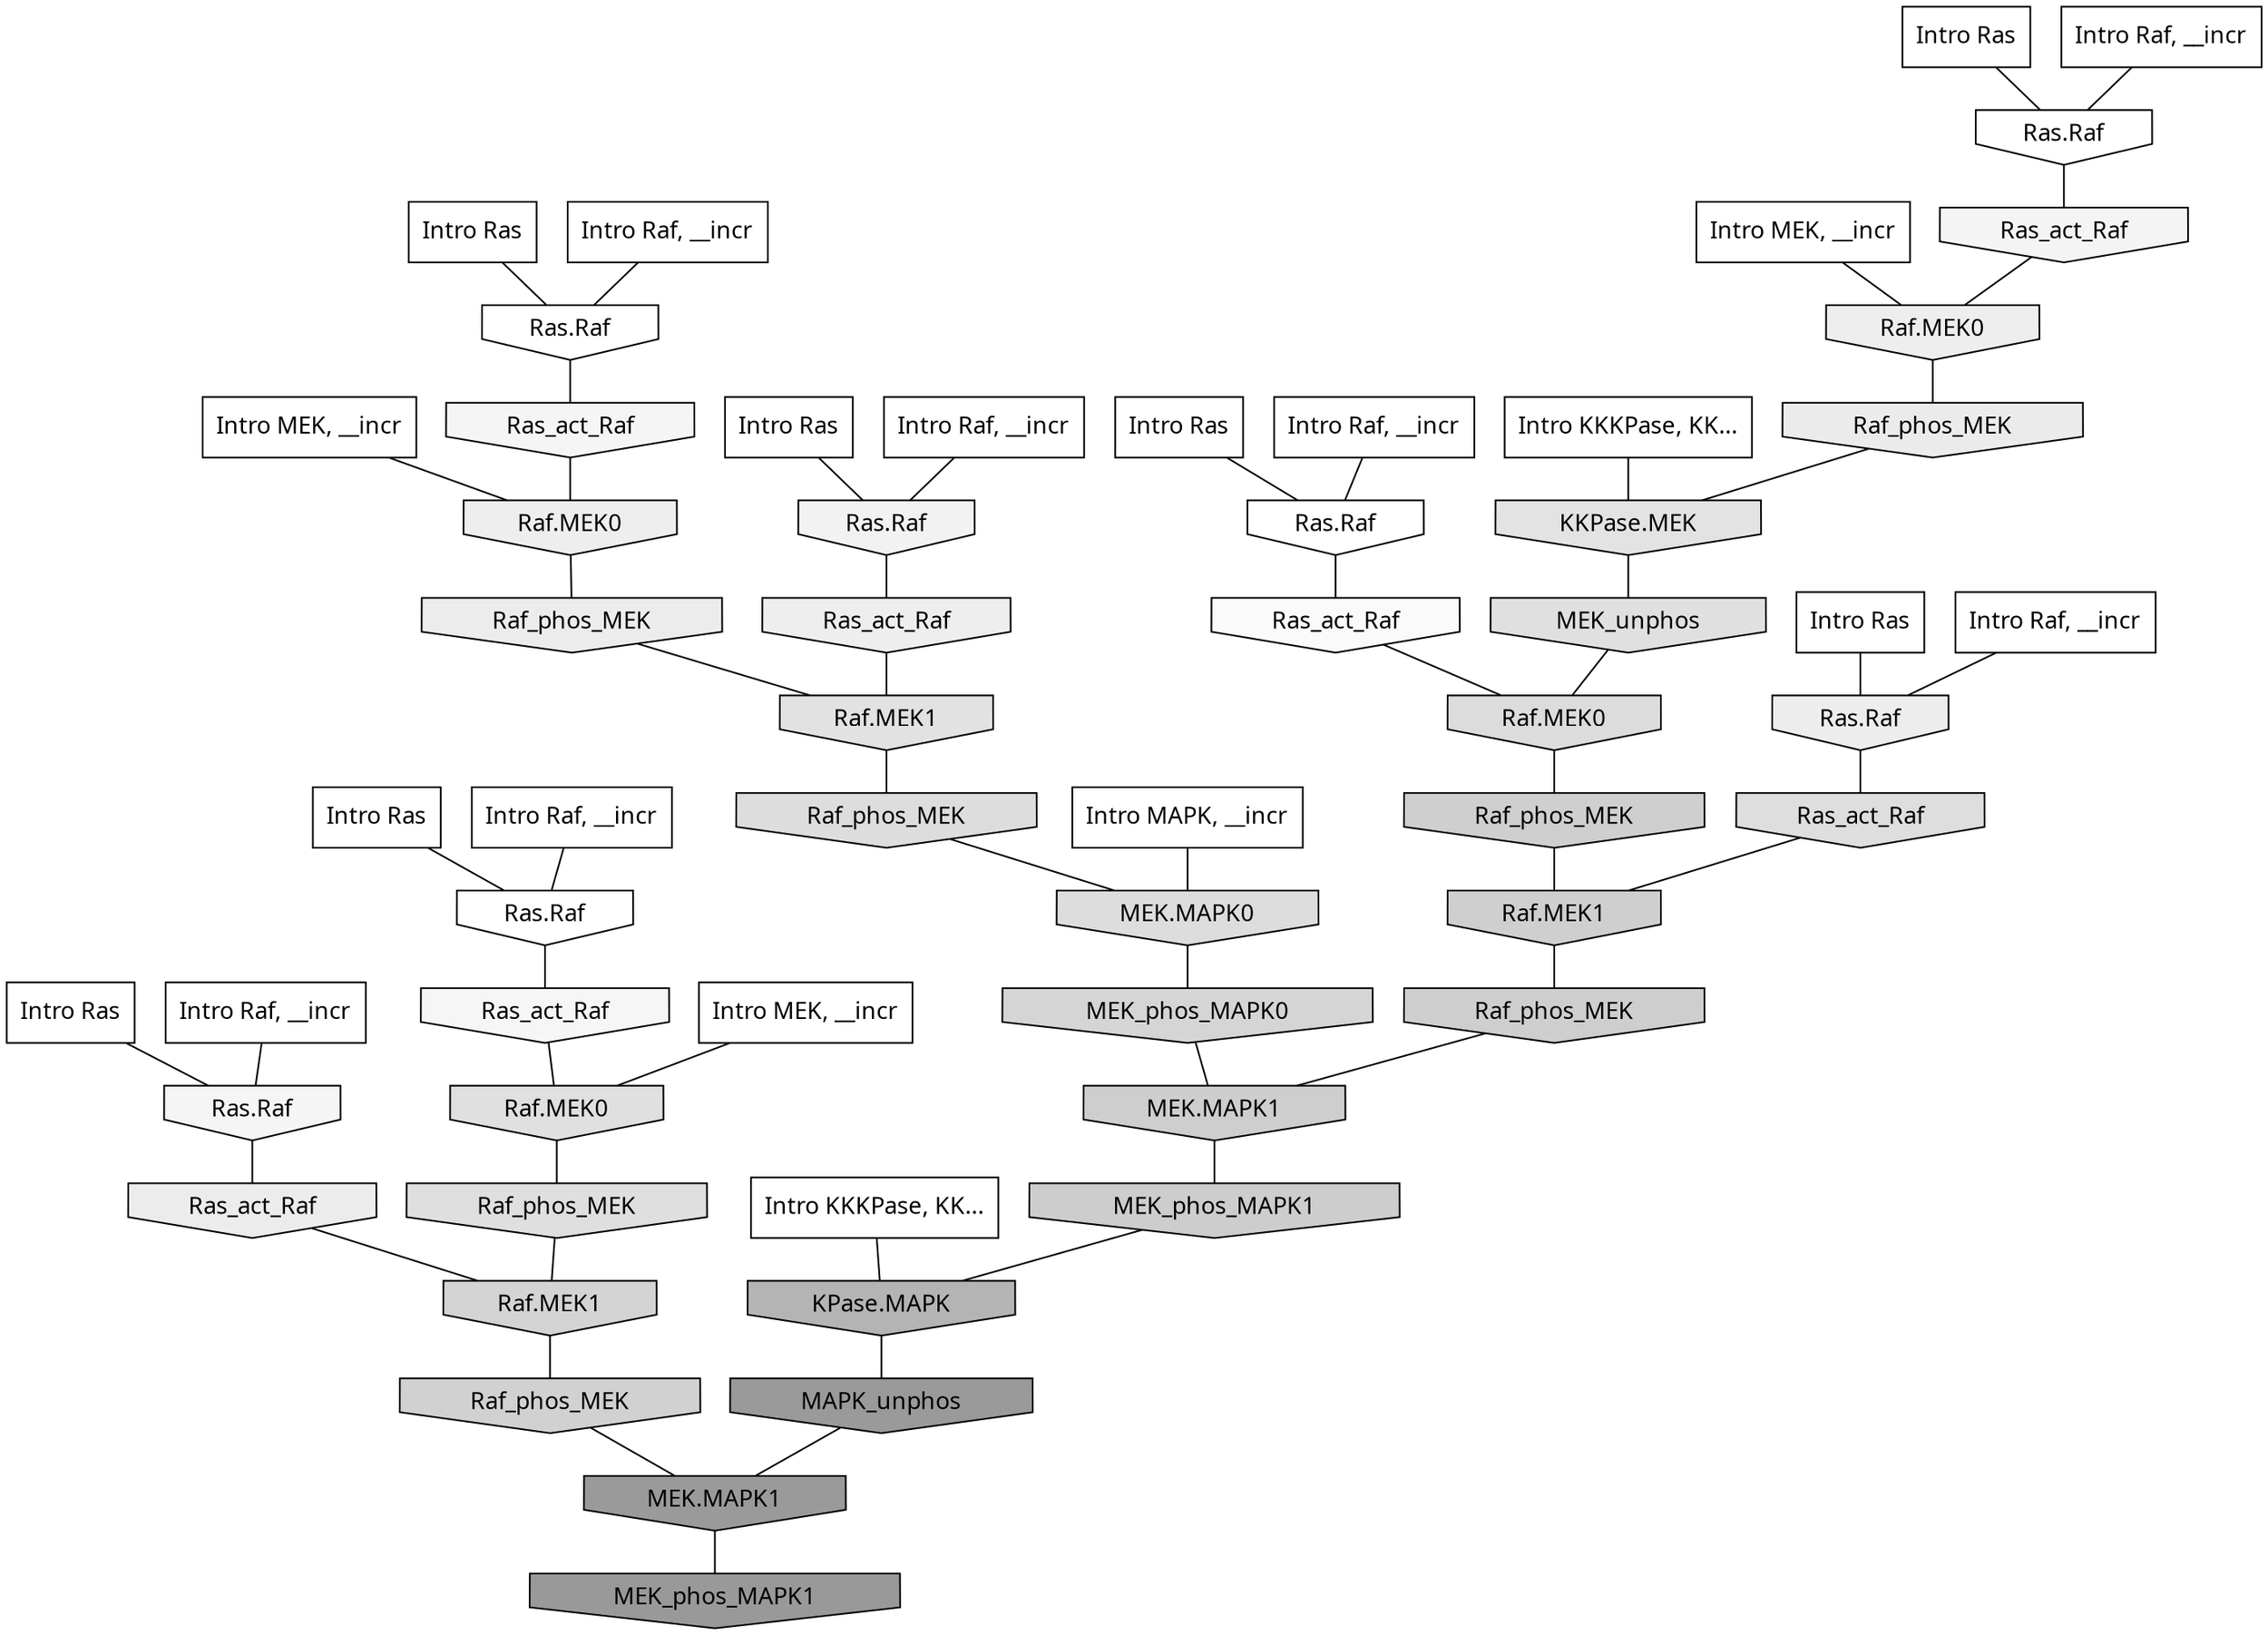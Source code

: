 digraph G{
  rankdir="TB";
  ranksep=0.30;
  node [fontname="CMU Serif"];
  edge [fontname="CMU Serif"];
  
  0 [label="Intro Ras", shape=rectangle, style=filled, fillcolor="0.000 0.000 1.000"]
  
  9 [label="Intro Ras", shape=rectangle, style=filled, fillcolor="0.000 0.000 1.000"]
  
  18 [label="Intro Ras", shape=rectangle, style=filled, fillcolor="0.000 0.000 1.000"]
  
  51 [label="Intro Ras", shape=rectangle, style=filled, fillcolor="0.000 0.000 1.000"]
  
  63 [label="Intro Ras", shape=rectangle, style=filled, fillcolor="0.000 0.000 1.000"]
  
  71 [label="Intro Ras", shape=rectangle, style=filled, fillcolor="0.000 0.000 1.000"]
  
  83 [label="Intro Ras", shape=rectangle, style=filled, fillcolor="0.000 0.000 1.000"]
  
  154 [label="Intro Raf, __incr", shape=rectangle, style=filled, fillcolor="0.000 0.000 1.000"]
  
  235 [label="Intro Raf, __incr", shape=rectangle, style=filled, fillcolor="0.000 0.000 1.000"]
  
  606 [label="Intro Raf, __incr", shape=rectangle, style=filled, fillcolor="0.000 0.000 1.000"]
  
  735 [label="Intro Raf, __incr", shape=rectangle, style=filled, fillcolor="0.000 0.000 1.000"]
  
  782 [label="Intro Raf, __incr", shape=rectangle, style=filled, fillcolor="0.000 0.000 1.000"]
  
  957 [label="Intro Raf, __incr", shape=rectangle, style=filled, fillcolor="0.000 0.000 1.000"]
  
  1013 [label="Intro Raf, __incr", shape=rectangle, style=filled, fillcolor="0.000 0.000 1.000"]
  
  1130 [label="Intro MEK, __incr", shape=rectangle, style=filled, fillcolor="0.000 0.000 1.000"]
  
  1185 [label="Intro MEK, __incr", shape=rectangle, style=filled, fillcolor="0.000 0.000 1.000"]
  
  1502 [label="Intro MEK, __incr", shape=rectangle, style=filled, fillcolor="0.000 0.000 1.000"]
  
  2134 [label="Intro MAPK, __incr", shape=rectangle, style=filled, fillcolor="0.000 0.000 1.000"]
  
  3185 [label="Intro KKKPase, KK...", shape=rectangle, style=filled, fillcolor="0.000 0.000 1.000"]
  
  3189 [label="Intro KKKPase, KK...", shape=rectangle, style=filled, fillcolor="0.000 0.000 1.000"]
  
  3231 [label="Ras.Raf", shape=invhouse, style=filled, fillcolor="0.000 0.000 1.000"]
  
  3238 [label="Ras.Raf", shape=invhouse, style=filled, fillcolor="0.000 0.000 1.000"]
  
  3247 [label="Ras.Raf", shape=invhouse, style=filled, fillcolor="0.000 0.000 1.000"]
  
  3319 [label="Ras.Raf", shape=invhouse, style=filled, fillcolor="0.000 0.000 0.999"]
  
  3556 [label="Ras_act_Raf", shape=invhouse, style=filled, fillcolor="0.000 0.000 0.978"]
  
  3816 [label="Ras_act_Raf", shape=invhouse, style=filled, fillcolor="0.000 0.000 0.963"]
  
  3908 [label="Ras.Raf", shape=invhouse, style=filled, fillcolor="0.000 0.000 0.959"]
  
  3954 [label="Ras_act_Raf", shape=invhouse, style=filled, fillcolor="0.000 0.000 0.958"]
  
  3980 [label="Ras_act_Raf", shape=invhouse, style=filled, fillcolor="0.000 0.000 0.957"]
  
  4204 [label="Ras.Raf", shape=invhouse, style=filled, fillcolor="0.000 0.000 0.948"]
  
  4575 [label="Raf.MEK0", shape=invhouse, style=filled, fillcolor="0.000 0.000 0.933"]
  
  4588 [label="Raf.MEK0", shape=invhouse, style=filled, fillcolor="0.000 0.000 0.932"]
  
  4657 [label="Ras_act_Raf", shape=invhouse, style=filled, fillcolor="0.000 0.000 0.930"]
  
  4790 [label="Ras.Raf", shape=invhouse, style=filled, fillcolor="0.000 0.000 0.926"]
  
  4798 [label="Raf_phos_MEK", shape=invhouse, style=filled, fillcolor="0.000 0.000 0.925"]
  
  4836 [label="Ras_act_Raf", shape=invhouse, style=filled, fillcolor="0.000 0.000 0.924"]
  
  4940 [label="Raf_phos_MEK", shape=invhouse, style=filled, fillcolor="0.000 0.000 0.920"]
  
  5969 [label="KKPase.MEK", shape=invhouse, style=filled, fillcolor="0.000 0.000 0.887"]
  
  6060 [label="Raf.MEK1", shape=invhouse, style=filled, fillcolor="0.000 0.000 0.883"]
  
  6303 [label="Raf.MEK0", shape=invhouse, style=filled, fillcolor="0.000 0.000 0.876"]
  
  6326 [label="MEK_unphos", shape=invhouse, style=filled, fillcolor="0.000 0.000 0.876"]
  
  6435 [label="Raf_phos_MEK", shape=invhouse, style=filled, fillcolor="0.000 0.000 0.873"]
  
  6547 [label="Ras_act_Raf", shape=invhouse, style=filled, fillcolor="0.000 0.000 0.870"]
  
  6685 [label="Raf_phos_MEK", shape=invhouse, style=filled, fillcolor="0.000 0.000 0.867"]
  
  6687 [label="MEK.MAPK0", shape=invhouse, style=filled, fillcolor="0.000 0.000 0.867"]
  
  6939 [label="Raf.MEK0", shape=invhouse, style=filled, fillcolor="0.000 0.000 0.862"]
  
  8408 [label="MEK_phos_MAPK0", shape=invhouse, style=filled, fillcolor="0.000 0.000 0.835"]
  
  8654 [label="Raf.MEK1", shape=invhouse, style=filled, fillcolor="0.000 0.000 0.831"]
  
  9547 [label="Raf_phos_MEK", shape=invhouse, style=filled, fillcolor="0.000 0.000 0.817"]
  
  9914 [label="Raf_phos_MEK", shape=invhouse, style=filled, fillcolor="0.000 0.000 0.812"]
  
  10144 [label="Raf.MEK1", shape=invhouse, style=filled, fillcolor="0.000 0.000 0.809"]
  
  10376 [label="Raf_phos_MEK", shape=invhouse, style=filled, fillcolor="0.000 0.000 0.806"]
  
  10451 [label="MEK.MAPK1", shape=invhouse, style=filled, fillcolor="0.000 0.000 0.806"]
  
  10735 [label="MEK_phos_MAPK1", shape=invhouse, style=filled, fillcolor="0.000 0.000 0.802"]
  
  18463 [label="KPase.MAPK", shape=invhouse, style=filled, fillcolor="0.000 0.000 0.705"]
  
  21512 [label="MAPK_unphos", shape=invhouse, style=filled, fillcolor="0.000 0.000 0.605"]
  
  21513 [label="MEK.MAPK1", shape=invhouse, style=filled, fillcolor="0.000 0.000 0.605"]
  
  21605 [label="MEK_phos_MAPK1", shape=invhouse, style=filled, fillcolor="0.000 0.000 0.600"]
  
  
  21513 -> 21605 [dir=none, color="0.000 0.000 0.000"] 
  21512 -> 21513 [dir=none, color="0.000 0.000 0.000"] 
  18463 -> 21512 [dir=none, color="0.000 0.000 0.000"] 
  10735 -> 18463 [dir=none, color="0.000 0.000 0.000"] 
  10451 -> 10735 [dir=none, color="0.000 0.000 0.000"] 
  10376 -> 10451 [dir=none, color="0.000 0.000 0.000"] 
  10144 -> 10376 [dir=none, color="0.000 0.000 0.000"] 
  9914 -> 10144 [dir=none, color="0.000 0.000 0.000"] 
  9547 -> 21513 [dir=none, color="0.000 0.000 0.000"] 
  8654 -> 9547 [dir=none, color="0.000 0.000 0.000"] 
  8408 -> 10451 [dir=none, color="0.000 0.000 0.000"] 
  6939 -> 9914 [dir=none, color="0.000 0.000 0.000"] 
  6687 -> 8408 [dir=none, color="0.000 0.000 0.000"] 
  6685 -> 6687 [dir=none, color="0.000 0.000 0.000"] 
  6547 -> 10144 [dir=none, color="0.000 0.000 0.000"] 
  6435 -> 8654 [dir=none, color="0.000 0.000 0.000"] 
  6326 -> 6939 [dir=none, color="0.000 0.000 0.000"] 
  6303 -> 6435 [dir=none, color="0.000 0.000 0.000"] 
  6060 -> 6685 [dir=none, color="0.000 0.000 0.000"] 
  5969 -> 6326 [dir=none, color="0.000 0.000 0.000"] 
  4940 -> 5969 [dir=none, color="0.000 0.000 0.000"] 
  4836 -> 8654 [dir=none, color="0.000 0.000 0.000"] 
  4798 -> 6060 [dir=none, color="0.000 0.000 0.000"] 
  4790 -> 6547 [dir=none, color="0.000 0.000 0.000"] 
  4657 -> 6060 [dir=none, color="0.000 0.000 0.000"] 
  4588 -> 4798 [dir=none, color="0.000 0.000 0.000"] 
  4575 -> 4940 [dir=none, color="0.000 0.000 0.000"] 
  4204 -> 4657 [dir=none, color="0.000 0.000 0.000"] 
  3980 -> 4575 [dir=none, color="0.000 0.000 0.000"] 
  3954 -> 4588 [dir=none, color="0.000 0.000 0.000"] 
  3908 -> 4836 [dir=none, color="0.000 0.000 0.000"] 
  3816 -> 6303 [dir=none, color="0.000 0.000 0.000"] 
  3556 -> 6939 [dir=none, color="0.000 0.000 0.000"] 
  3319 -> 3556 [dir=none, color="0.000 0.000 0.000"] 
  3247 -> 3954 [dir=none, color="0.000 0.000 0.000"] 
  3238 -> 3816 [dir=none, color="0.000 0.000 0.000"] 
  3231 -> 3980 [dir=none, color="0.000 0.000 0.000"] 
  3189 -> 18463 [dir=none, color="0.000 0.000 0.000"] 
  3185 -> 5969 [dir=none, color="0.000 0.000 0.000"] 
  2134 -> 6687 [dir=none, color="0.000 0.000 0.000"] 
  1502 -> 6303 [dir=none, color="0.000 0.000 0.000"] 
  1185 -> 4575 [dir=none, color="0.000 0.000 0.000"] 
  1130 -> 4588 [dir=none, color="0.000 0.000 0.000"] 
  1013 -> 4204 [dir=none, color="0.000 0.000 0.000"] 
  957 -> 3231 [dir=none, color="0.000 0.000 0.000"] 
  782 -> 3247 [dir=none, color="0.000 0.000 0.000"] 
  735 -> 3908 [dir=none, color="0.000 0.000 0.000"] 
  606 -> 4790 [dir=none, color="0.000 0.000 0.000"] 
  235 -> 3319 [dir=none, color="0.000 0.000 0.000"] 
  154 -> 3238 [dir=none, color="0.000 0.000 0.000"] 
  83 -> 3247 [dir=none, color="0.000 0.000 0.000"] 
  71 -> 3908 [dir=none, color="0.000 0.000 0.000"] 
  63 -> 3231 [dir=none, color="0.000 0.000 0.000"] 
  51 -> 3238 [dir=none, color="0.000 0.000 0.000"] 
  18 -> 4204 [dir=none, color="0.000 0.000 0.000"] 
  9 -> 4790 [dir=none, color="0.000 0.000 0.000"] 
  0 -> 3319 [dir=none, color="0.000 0.000 0.000"] 
  
  }
